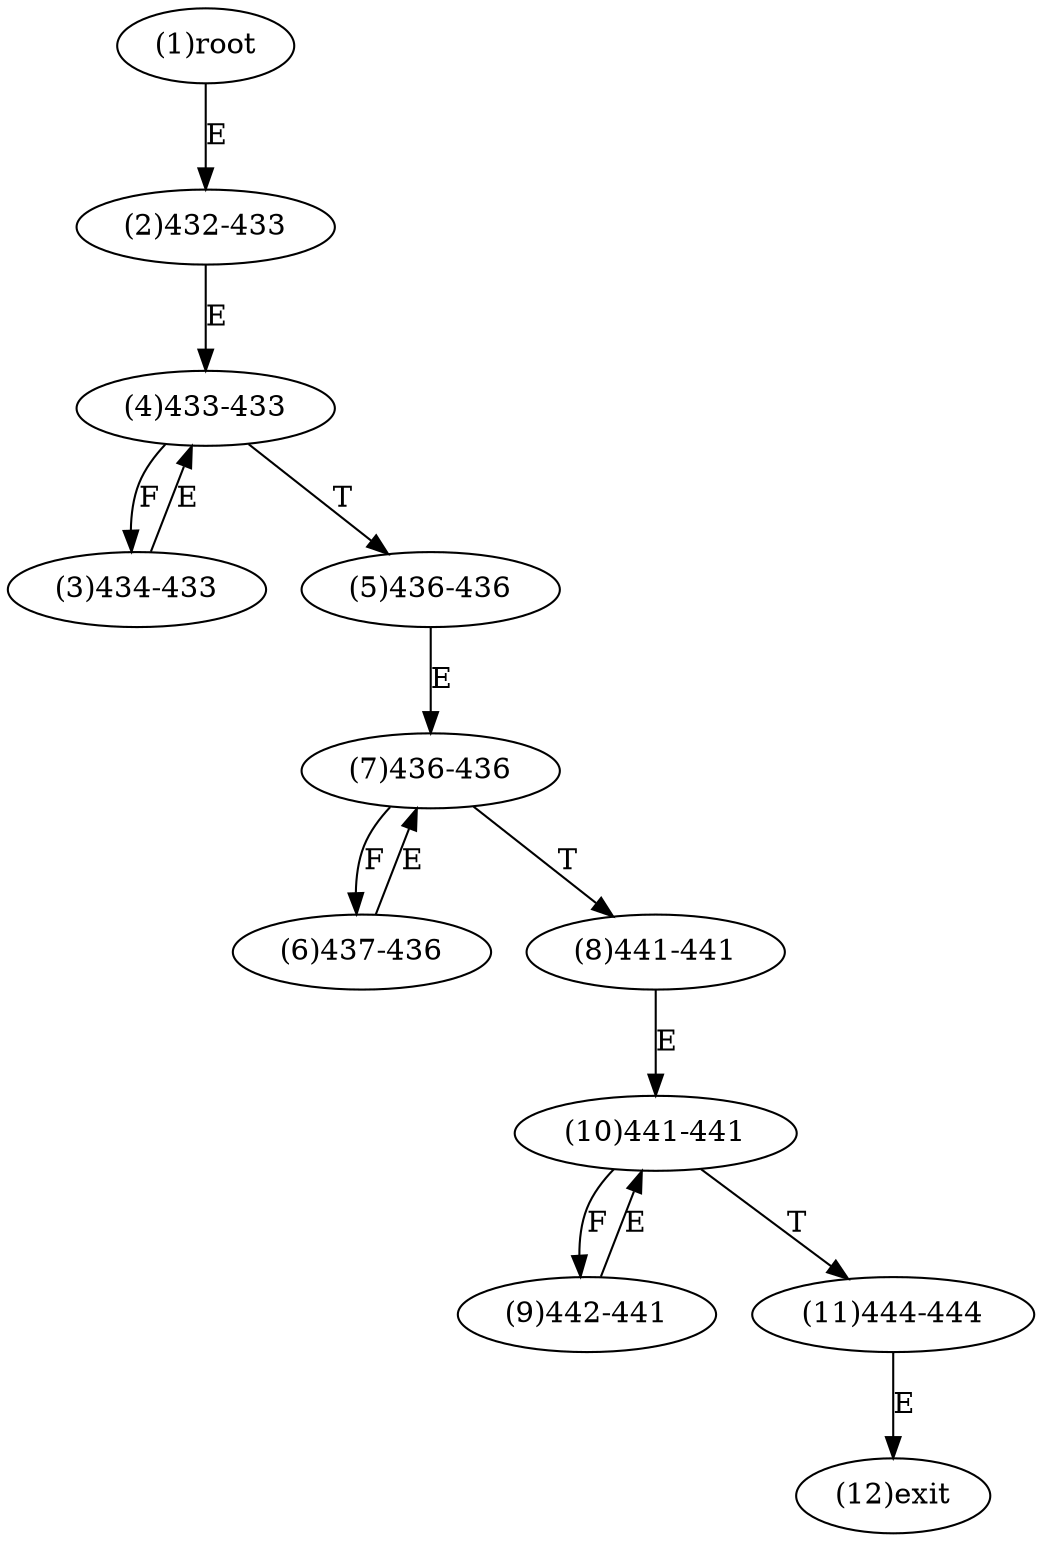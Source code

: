 digraph "" { 
1[ label="(1)root"];
2[ label="(2)432-433"];
3[ label="(3)434-433"];
4[ label="(4)433-433"];
5[ label="(5)436-436"];
6[ label="(6)437-436"];
7[ label="(7)436-436"];
8[ label="(8)441-441"];
9[ label="(9)442-441"];
10[ label="(10)441-441"];
11[ label="(11)444-444"];
12[ label="(12)exit"];
1->2[ label="E"];
2->4[ label="E"];
3->4[ label="E"];
4->3[ label="F"];
4->5[ label="T"];
5->7[ label="E"];
6->7[ label="E"];
7->6[ label="F"];
7->8[ label="T"];
8->10[ label="E"];
9->10[ label="E"];
10->9[ label="F"];
10->11[ label="T"];
11->12[ label="E"];
}